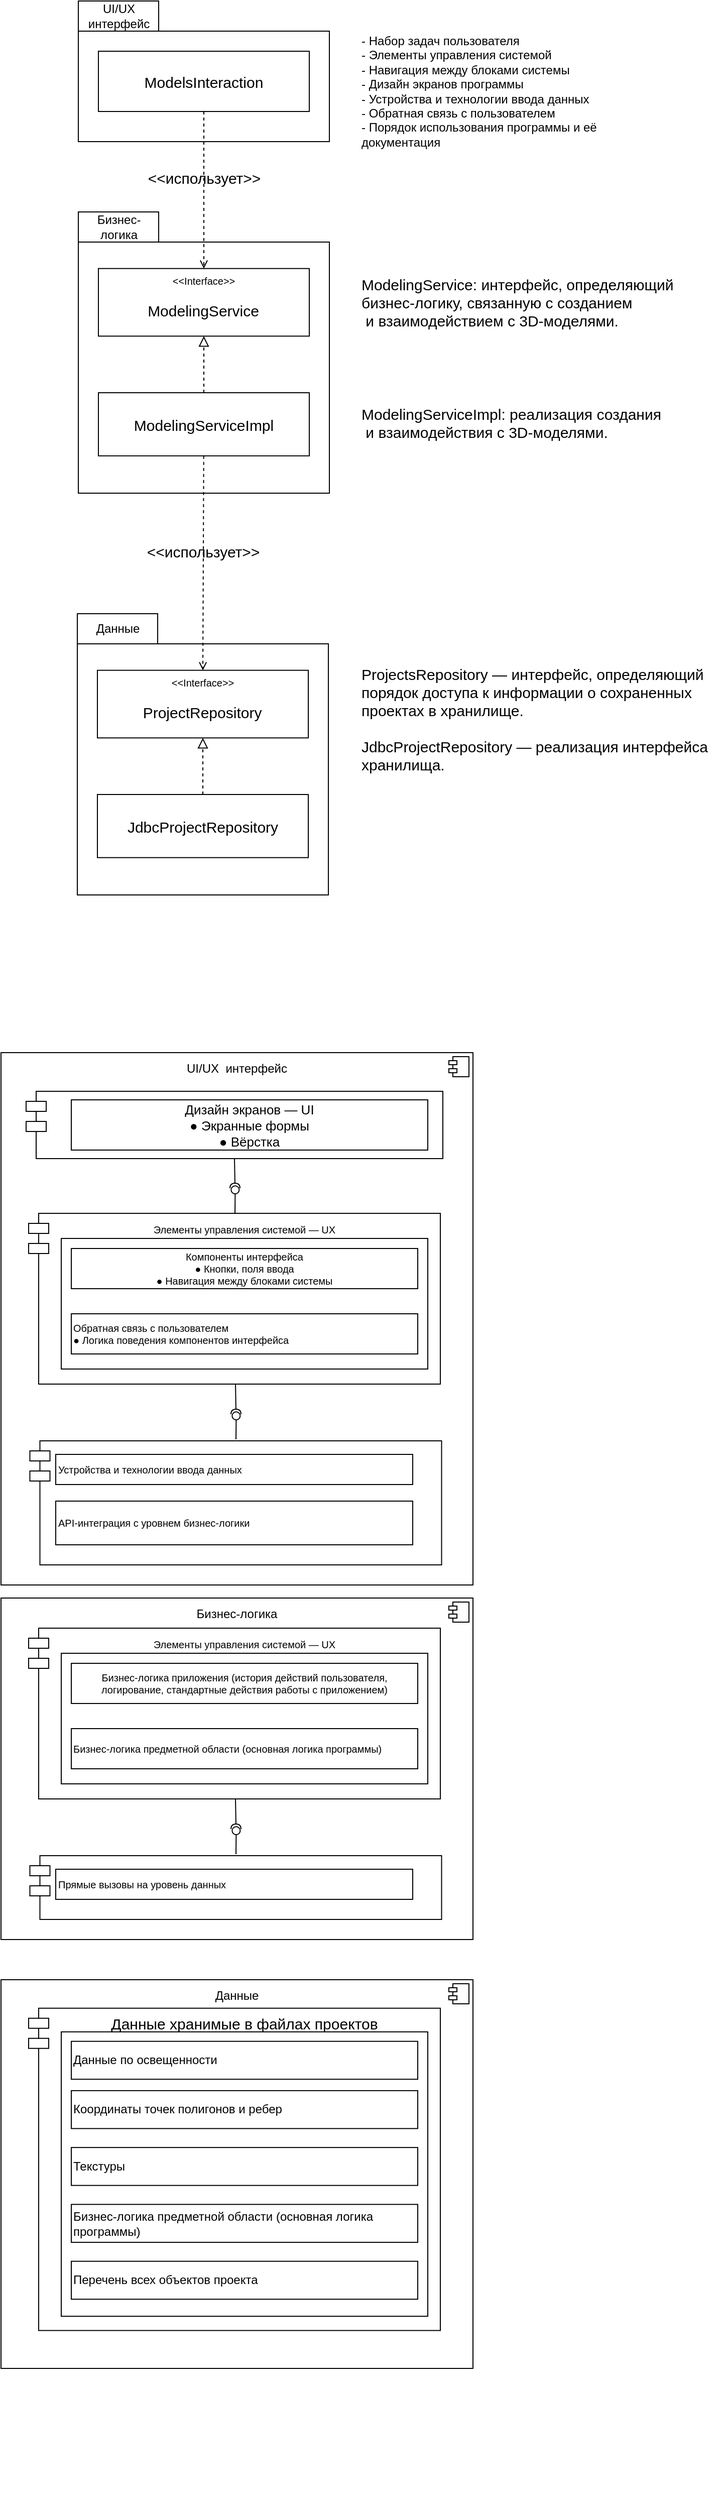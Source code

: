 <mxfile>
    <diagram id="gEnQ6wYq1LJlGPUoVU63" name="Страница 1">
        <mxGraphModel dx="1178" dy="531" grid="1" gridSize="10" guides="1" tooltips="1" connect="1" arrows="1" fold="1" page="1" pageScale="1" pageWidth="827" pageHeight="1169" math="0" shadow="0">
            <root>
                <mxCell id="0"/>
                <mxCell id="1" parent="0"/>
                <mxCell id="2" value="" style="shape=folder;fontStyle=1;tabWidth=80;tabHeight=30;tabPosition=left;html=1;boundedLbl=1;" parent="1" vertex="1">
                    <mxGeometry x="137" y="143" width="250" height="140" as="geometry"/>
                </mxCell>
                <mxCell id="3" value="ModelsInteraction" style="fontStyle=0;fontSize=15;" parent="1" vertex="1">
                    <mxGeometry x="157" y="193" width="210" height="60" as="geometry"/>
                </mxCell>
                <mxCell id="4" value="UI/UX &lt;br&gt;интерфейс" style="text;html=1;align=center;verticalAlign=middle;resizable=0;points=[];autosize=1;strokeColor=none;fillColor=none;" parent="1" vertex="1">
                    <mxGeometry x="137" y="143" width="80" height="30" as="geometry"/>
                </mxCell>
                <mxCell id="48" value="" style="group;labelPosition=center;verticalLabelPosition=top;align=center;verticalAlign=bottom;" vertex="1" connectable="0" parent="1">
                    <mxGeometry x="137" y="353" width="250" height="280" as="geometry"/>
                </mxCell>
                <mxCell id="44" value="" style="shape=folder;fontStyle=1;tabWidth=80;tabHeight=30;tabPosition=left;html=1;boundedLbl=1;" vertex="1" parent="48">
                    <mxGeometry width="250" height="280.0" as="geometry"/>
                </mxCell>
                <mxCell id="46" value="&lt;&lt;Interface&gt;&gt;" style="fontStyle=0;fontSize=10;labelPosition=center;verticalLabelPosition=middle;align=center;verticalAlign=top;" vertex="1" parent="48">
                    <mxGeometry x="20" y="56.35" width="210" height="67.31" as="geometry"/>
                </mxCell>
                <mxCell id="47" value="Бизнес-&lt;br&gt;логика" style="text;html=1;align=center;verticalAlign=middle;resizable=0;points=[];autosize=1;strokeColor=none;fillColor=none;" vertex="1" parent="48">
                    <mxGeometry x="10" width="60" height="30" as="geometry"/>
                </mxCell>
                <mxCell id="49" value="ModelingServiceImpl" style="fontStyle=0;fontSize=15;" vertex="1" parent="48">
                    <mxGeometry x="20" y="180" width="210" height="62.84" as="geometry"/>
                </mxCell>
                <mxCell id="51" value="ModelingService" style="text;html=1;align=center;verticalAlign=middle;resizable=0;points=[];autosize=1;strokeColor=none;fillColor=none;fontSize=15;" vertex="1" parent="48">
                    <mxGeometry x="59" y="88" width="130" height="20" as="geometry"/>
                </mxCell>
                <mxCell id="57" value="" style="endArrow=block;startArrow=none;endFill=0;startFill=0;endSize=8;html=1;verticalAlign=bottom;dashed=1;labelBackgroundColor=none;fontSize=15;exitX=0.5;exitY=0;exitDx=0;exitDy=0;entryX=0.5;entryY=1;entryDx=0;entryDy=0;" edge="1" parent="48" source="49" target="46">
                    <mxGeometry width="160" relative="1" as="geometry">
                        <mxPoint x="280" y="190" as="sourcePoint"/>
                        <mxPoint x="440" y="190" as="targetPoint"/>
                    </mxGeometry>
                </mxCell>
                <mxCell id="50" value="- Набор задач пользователя&lt;br style=&quot;font-size: 12px&quot;&gt;- Элементы управления системой&lt;br style=&quot;font-size: 12px&quot;&gt;- Навигация между блоками системы&lt;br style=&quot;font-size: 12px&quot;&gt;- Дизайн экранов программы&lt;br style=&quot;font-size: 12px&quot;&gt;- Устройства и технологии ввода данных&lt;br style=&quot;font-size: 12px&quot;&gt;- Обратная связь с пользователем&lt;br style=&quot;font-size: 12px&quot;&gt;- Порядок использования программы и её&lt;br style=&quot;font-size: 12px&quot;&gt;документация" style="text;html=1;align=left;verticalAlign=middle;resizable=0;points=[];autosize=1;strokeColor=none;fillColor=none;fontSize=12;" vertex="1" parent="1">
                    <mxGeometry x="417" y="173" width="250" height="120" as="geometry"/>
                </mxCell>
                <mxCell id="52" value="ModelingService: интерфейс, определяющий&lt;br&gt;бизнес-логику, связанную с созданием&lt;br&gt;&lt;div style=&quot;&quot;&gt;&lt;span&gt;&amp;nbsp;и взаимодействием с 3D-моделями.&lt;/span&gt;&lt;/div&gt;" style="text;html=1;align=left;verticalAlign=middle;resizable=0;points=[];autosize=1;strokeColor=none;fillColor=none;fontSize=15;" vertex="1" parent="1">
                    <mxGeometry x="417" y="413" width="330" height="60" as="geometry"/>
                </mxCell>
                <mxCell id="53" value="ModelingServiceImpl: реализация&amp;nbsp;создания&lt;br&gt;&lt;div&gt;&lt;span&gt;&amp;nbsp;и взаимодействия с 3D-моделями.&lt;/span&gt;&lt;/div&gt;" style="text;html=1;align=left;verticalAlign=middle;resizable=0;points=[];autosize=1;strokeColor=none;fillColor=none;fontSize=15;" vertex="1" parent="1">
                    <mxGeometry x="417" y="543" width="310" height="40" as="geometry"/>
                </mxCell>
                <mxCell id="54" value="&amp;lt;&amp;lt;использует&amp;gt;&amp;gt;" style="endArrow=open;html=1;rounded=0;align=center;verticalAlign=bottom;dashed=1;endFill=0;labelBackgroundColor=none;fontSize=15;exitX=0.5;exitY=1;exitDx=0;exitDy=0;" edge="1" parent="1" source="3" target="46">
                    <mxGeometry relative="1" as="geometry">
                        <mxPoint x="297" y="453" as="sourcePoint"/>
                        <mxPoint x="457" y="453" as="targetPoint"/>
                    </mxGeometry>
                </mxCell>
                <mxCell id="58" value="ProjectsRepository — интерфейс, определяющий&lt;br&gt;порядок доступа к информации о сохраненных &lt;br&gt;проектах в хранилище.&lt;br&gt;&lt;br&gt;JdbcProjectRepository — реализация интерфейса&lt;br&gt;хранилища.&amp;nbsp;" style="text;html=1;align=left;verticalAlign=middle;resizable=0;points=[];autosize=1;strokeColor=none;fillColor=none;fontSize=15;" vertex="1" parent="1">
                    <mxGeometry x="417" y="803" width="360" height="110" as="geometry"/>
                </mxCell>
                <mxCell id="59" value="" style="group;labelPosition=center;verticalLabelPosition=top;align=center;verticalAlign=bottom;" vertex="1" connectable="0" parent="1">
                    <mxGeometry x="136" y="753" width="250" height="280" as="geometry"/>
                </mxCell>
                <mxCell id="60" value="" style="shape=folder;fontStyle=1;tabWidth=80;tabHeight=30;tabPosition=left;html=1;boundedLbl=1;" vertex="1" parent="59">
                    <mxGeometry width="250" height="280.0" as="geometry"/>
                </mxCell>
                <mxCell id="61" value="&lt;&lt;Interface&gt;&gt;" style="fontStyle=0;fontSize=10;labelPosition=center;verticalLabelPosition=middle;align=center;verticalAlign=top;" vertex="1" parent="59">
                    <mxGeometry x="20" y="56.35" width="210" height="67.31" as="geometry"/>
                </mxCell>
                <mxCell id="62" value="Данные" style="text;html=1;align=center;verticalAlign=middle;resizable=0;points=[];autosize=1;strokeColor=none;fillColor=none;" vertex="1" parent="59">
                    <mxGeometry x="10" y="5" width="60" height="20" as="geometry"/>
                </mxCell>
                <mxCell id="63" value="JdbcProjectRepository" style="fontStyle=0;fontSize=15;" vertex="1" parent="59">
                    <mxGeometry x="20" y="180" width="210" height="62.84" as="geometry"/>
                </mxCell>
                <mxCell id="64" value="&lt;span style=&quot;text-align: left&quot;&gt;ProjectRepository&lt;/span&gt;" style="text;html=1;align=center;verticalAlign=middle;resizable=0;points=[];autosize=1;strokeColor=none;fillColor=none;fontSize=15;" vertex="1" parent="59">
                    <mxGeometry x="59" y="88" width="130" height="20" as="geometry"/>
                </mxCell>
                <mxCell id="65" value="" style="endArrow=block;startArrow=none;endFill=0;startFill=0;endSize=8;html=1;verticalAlign=bottom;dashed=1;labelBackgroundColor=none;fontSize=15;exitX=0.5;exitY=0;exitDx=0;exitDy=0;entryX=0.5;entryY=1;entryDx=0;entryDy=0;" edge="1" parent="59" source="63" target="61">
                    <mxGeometry width="160" relative="1" as="geometry">
                        <mxPoint x="280" y="190" as="sourcePoint"/>
                        <mxPoint x="440" y="190" as="targetPoint"/>
                    </mxGeometry>
                </mxCell>
                <mxCell id="68" value="&amp;lt;&amp;lt;использует&amp;gt;&amp;gt;" style="endArrow=open;html=1;rounded=0;align=center;verticalAlign=bottom;dashed=1;endFill=0;labelBackgroundColor=none;fontSize=15;entryX=0.5;entryY=0;entryDx=0;entryDy=0;" edge="1" parent="1" source="49" target="61">
                    <mxGeometry relative="1" as="geometry">
                        <mxPoint x="267" y="713" as="sourcePoint"/>
                        <mxPoint x="327" y="723" as="targetPoint"/>
                    </mxGeometry>
                </mxCell>
                <mxCell id="105" value="" style="group" vertex="1" connectable="0" parent="1">
                    <mxGeometry x="60" y="1190" width="470" height="530" as="geometry"/>
                </mxCell>
                <mxCell id="80" value="&lt;p style=&quot;margin: 0px ; margin-top: 6px ; text-align: center&quot;&gt;&lt;span style=&quot;font-size: 12px&quot;&gt;UI/UX&amp;nbsp;&amp;nbsp;&lt;/span&gt;&lt;span style=&quot;font-size: 12px&quot;&gt;интерфейс&lt;/span&gt;&lt;br&gt;&lt;/p&gt;" style="align=left;overflow=fill;html=1;dropTarget=0;fontSize=15;" vertex="1" parent="105">
                    <mxGeometry width="470" height="530" as="geometry"/>
                </mxCell>
                <mxCell id="81" value="" style="shape=component;jettyWidth=8;jettyHeight=4;fontSize=15;" vertex="1" parent="80">
                    <mxGeometry x="1" width="20" height="20" relative="1" as="geometry">
                        <mxPoint x="-24" y="4" as="offset"/>
                    </mxGeometry>
                </mxCell>
                <mxCell id="79" value="" style="shape=module;align=left;spacingLeft=20;align=center;verticalAlign=top;fontSize=14;" vertex="1" parent="105">
                    <mxGeometry x="25" y="38.5" width="415" height="67" as="geometry"/>
                </mxCell>
                <mxCell id="82" value="" style="shape=module;align=left;spacingLeft=20;align=center;verticalAlign=top;fontSize=15;" vertex="1" parent="105">
                    <mxGeometry x="27.5" y="160" width="410" height="170" as="geometry"/>
                </mxCell>
                <mxCell id="12" value="" style="group" parent="105" vertex="1" connectable="0">
                    <mxGeometry x="85" y="205" width="340" height="130" as="geometry"/>
                </mxCell>
                <mxCell id="7" value="Элементы управления системой — UX" style="fontStyle=0;fontSize=10;horizontal=1;labelPosition=center;verticalLabelPosition=top;align=center;verticalAlign=bottom;" parent="12" vertex="1">
                    <mxGeometry x="-25" y="-20" width="365" height="130" as="geometry"/>
                </mxCell>
                <mxCell id="9" value="Компоненты интерфейса&#10;● Кнопки, поля ввода&#10;● Навигация между блоками системы" style="fontStyle=0;fontSize=10;fillColor=default;whiteSpace=wrap;align=center;" parent="12" vertex="1">
                    <mxGeometry x="-15" y="-10" width="345" height="40" as="geometry"/>
                </mxCell>
                <mxCell id="10" value="Обратная связь с пользователем&#10;● Логика поведения компонентов интерфейса" style="fontStyle=0;fontSize=10;fillColor=default;whiteSpace=wrap;align=left;" parent="12" vertex="1">
                    <mxGeometry x="-15" y="55" width="345" height="40" as="geometry"/>
                </mxCell>
                <mxCell id="5" value="Дизайн экранов — UI&#10;● Экранные формы&#10;● Вёрстка" style="fontStyle=0;align=center;fillColor=default;fontSize=13;" parent="105" vertex="1">
                    <mxGeometry x="70" y="47" width="355" height="50" as="geometry"/>
                </mxCell>
                <mxCell id="95" value="" style="group" vertex="1" connectable="0" parent="105">
                    <mxGeometry x="214.5" y="117.5" width="36.5" height="42.5" as="geometry"/>
                </mxCell>
                <mxCell id="90" value="" style="group;rotation=90;" vertex="1" connectable="0" parent="95">
                    <mxGeometry x="3" y="-3" width="30.5" height="36.5" as="geometry"/>
                </mxCell>
                <mxCell id="92" value="" style="shape=requiredInterface;html=1;fontSize=11;align=center;fillColor=none;points=[];aspect=fixed;resizable=0;verticalAlign=bottom;labelPosition=center;verticalLabelPosition=top;flipH=1;rotation=90;" vertex="1" parent="90">
                    <mxGeometry x="13" y="13" width="5" height="10" as="geometry"/>
                </mxCell>
                <mxCell id="93" value="" style="group;rotation=-90;" vertex="1" connectable="0" parent="90">
                    <mxGeometry x="0.87" y="29.12" width="29.25" height="8" as="geometry"/>
                </mxCell>
                <mxCell id="74" value="" style="ellipse;html=1;fontSize=11;align=center;fillColor=none;points=[];aspect=fixed;resizable=0;verticalAlign=bottom;labelPosition=center;verticalLabelPosition=top;flipH=1;rotation=-90;" vertex="1" parent="93">
                    <mxGeometry x="10.814" y="-11" width="8" height="8" as="geometry"/>
                </mxCell>
                <mxCell id="73" value="" style="endArrow=none;html=1;rounded=0;align=center;verticalAlign=top;endFill=0;labelBackgroundColor=none;endSize=2;fontSize=15;" edge="1" target="74" parent="95">
                    <mxGeometry relative="1" as="geometry">
                        <mxPoint x="18.5" y="42.5" as="sourcePoint"/>
                        <Array as="points"/>
                    </mxGeometry>
                </mxCell>
                <mxCell id="97" value="" style="group" vertex="1" connectable="0" parent="105">
                    <mxGeometry x="215.5" y="342.5" width="36.5" height="42.5" as="geometry"/>
                </mxCell>
                <mxCell id="98" value="" style="group;rotation=90;" vertex="1" connectable="0" parent="97">
                    <mxGeometry x="3" y="-3" width="30.5" height="36.5" as="geometry"/>
                </mxCell>
                <mxCell id="99" value="" style="shape=requiredInterface;html=1;fontSize=11;align=center;fillColor=none;points=[];aspect=fixed;resizable=0;verticalAlign=bottom;labelPosition=center;verticalLabelPosition=top;flipH=1;rotation=90;" vertex="1" parent="98">
                    <mxGeometry x="13" y="13" width="5" height="10" as="geometry"/>
                </mxCell>
                <mxCell id="100" value="" style="group;rotation=-90;" vertex="1" connectable="0" parent="98">
                    <mxGeometry x="0.87" y="29.12" width="29.25" height="8" as="geometry"/>
                </mxCell>
                <mxCell id="101" value="" style="ellipse;html=1;fontSize=11;align=center;fillColor=none;points=[];aspect=fixed;resizable=0;verticalAlign=bottom;labelPosition=center;verticalLabelPosition=top;flipH=1;rotation=-90;" vertex="1" parent="100">
                    <mxGeometry x="10.814" y="-11" width="8" height="8" as="geometry"/>
                </mxCell>
                <mxCell id="102" value="" style="endArrow=none;html=1;rounded=0;align=center;verticalAlign=top;endFill=0;labelBackgroundColor=none;endSize=2;fontSize=15;" edge="1" parent="97" target="101">
                    <mxGeometry relative="1" as="geometry">
                        <mxPoint x="18.5" y="42.5" as="sourcePoint"/>
                        <Array as="points"/>
                    </mxGeometry>
                </mxCell>
                <mxCell id="103" value="" style="endArrow=none;html=1;rounded=0;align=center;verticalAlign=top;endFill=0;labelBackgroundColor=none;endSize=2;fontSize=15;exitX=0.5;exitY=1;exitDx=0;exitDy=0;" edge="1" parent="97" target="99">
                    <mxGeometry relative="1" as="geometry">
                        <mxPoint x="18" y="-13" as="sourcePoint"/>
                    </mxGeometry>
                </mxCell>
                <mxCell id="104" value="" style="shape=module;align=left;spacingLeft=20;align=center;verticalAlign=top;fontSize=15;" vertex="1" parent="105">
                    <mxGeometry x="28.75" y="386.5" width="410" height="123.5" as="geometry"/>
                </mxCell>
                <mxCell id="8" value="Устройства и технологии ввода данных" style="fontStyle=0;align=left;fontSize=10;whiteSpace=wrap;" parent="105" vertex="1">
                    <mxGeometry x="54.5" y="400" width="355.5" height="30" as="geometry"/>
                </mxCell>
                <mxCell id="11" value="API-интеграция с уровнем бизнес-логики" style="fontStyle=0;align=left;fontSize=10;whiteSpace=wrap;" parent="105" vertex="1">
                    <mxGeometry x="54.5" y="446.5" width="355.5" height="43.5" as="geometry"/>
                </mxCell>
                <mxCell id="91" value="" style="endArrow=none;html=1;rounded=0;align=center;verticalAlign=top;endFill=0;labelBackgroundColor=none;endSize=2;fontSize=15;exitX=0.5;exitY=1;exitDx=0;exitDy=0;" edge="1" parent="105" target="92" source="79">
                    <mxGeometry relative="1" as="geometry">
                        <mxPoint x="-507.5" y="504.5" as="sourcePoint"/>
                    </mxGeometry>
                </mxCell>
                <mxCell id="106" value="" style="group" vertex="1" connectable="0" parent="1">
                    <mxGeometry x="60" y="1720" width="470" height="910" as="geometry"/>
                </mxCell>
                <mxCell id="133" value="" style="group" vertex="1" connectable="0" parent="106">
                    <mxGeometry y="13" width="470" height="340" as="geometry"/>
                </mxCell>
                <mxCell id="107" value="&lt;p style=&quot;margin: 0px ; margin-top: 6px ; text-align: center&quot;&gt;&lt;span style=&quot;font-size: 12px&quot;&gt;Бизнес-логика&lt;/span&gt;&lt;/p&gt;" style="align=left;overflow=fill;html=1;dropTarget=0;fontSize=15;" vertex="1" parent="133">
                    <mxGeometry width="470" height="340" as="geometry"/>
                </mxCell>
                <mxCell id="108" value="" style="shape=component;jettyWidth=8;jettyHeight=4;fontSize=15;" vertex="1" parent="107">
                    <mxGeometry x="1" width="20" height="20" relative="1" as="geometry">
                        <mxPoint x="-24" y="4" as="offset"/>
                    </mxGeometry>
                </mxCell>
                <mxCell id="110" value="" style="shape=module;align=left;spacingLeft=20;align=center;verticalAlign=top;fontSize=15;" vertex="1" parent="133">
                    <mxGeometry x="27.5" y="30" width="410" height="170" as="geometry"/>
                </mxCell>
                <mxCell id="111" value="" style="group" vertex="1" connectable="0" parent="133">
                    <mxGeometry x="85" y="75" width="340" height="130" as="geometry"/>
                </mxCell>
                <mxCell id="112" value="Элементы управления системой — UX" style="fontStyle=0;fontSize=10;horizontal=1;labelPosition=center;verticalLabelPosition=top;align=center;verticalAlign=bottom;" vertex="1" parent="111">
                    <mxGeometry x="-25" y="-20" width="365" height="130" as="geometry"/>
                </mxCell>
                <mxCell id="113" value="Бизнес-логика приложения (история действий пользователя, логирование, стандартные действия работы с приложением)" style="fontStyle=0;fontSize=10;fillColor=default;whiteSpace=wrap;align=center;" vertex="1" parent="111">
                    <mxGeometry x="-15" y="-10" width="345" height="40" as="geometry"/>
                </mxCell>
                <mxCell id="114" value="Бизнес-логика предметной области (основная логика программы)" style="fontStyle=0;fontSize=10;fillColor=default;whiteSpace=wrap;align=left;" vertex="1" parent="111">
                    <mxGeometry x="-15" y="55" width="345" height="40" as="geometry"/>
                </mxCell>
                <mxCell id="122" value="" style="group" vertex="1" connectable="0" parent="133">
                    <mxGeometry x="215.5" y="212.5" width="36.5" height="42.5" as="geometry"/>
                </mxCell>
                <mxCell id="123" value="" style="group;rotation=90;" vertex="1" connectable="0" parent="122">
                    <mxGeometry x="3" y="-3" width="30.5" height="36.5" as="geometry"/>
                </mxCell>
                <mxCell id="124" value="" style="shape=requiredInterface;html=1;fontSize=11;align=center;fillColor=none;points=[];aspect=fixed;resizable=0;verticalAlign=bottom;labelPosition=center;verticalLabelPosition=top;flipH=1;rotation=90;" vertex="1" parent="123">
                    <mxGeometry x="13" y="13" width="5" height="10" as="geometry"/>
                </mxCell>
                <mxCell id="125" value="" style="group;rotation=-90;" vertex="1" connectable="0" parent="123">
                    <mxGeometry x="0.87" y="29.12" width="29.25" height="8" as="geometry"/>
                </mxCell>
                <mxCell id="126" value="" style="ellipse;html=1;fontSize=11;align=center;fillColor=none;points=[];aspect=fixed;resizable=0;verticalAlign=bottom;labelPosition=center;verticalLabelPosition=top;flipH=1;rotation=-90;" vertex="1" parent="125">
                    <mxGeometry x="10.814" y="-11" width="8" height="8" as="geometry"/>
                </mxCell>
                <mxCell id="127" value="" style="endArrow=none;html=1;rounded=0;align=center;verticalAlign=top;endFill=0;labelBackgroundColor=none;endSize=2;fontSize=15;" edge="1" parent="122" target="126">
                    <mxGeometry relative="1" as="geometry">
                        <mxPoint x="18.5" y="42.5" as="sourcePoint"/>
                        <Array as="points"/>
                    </mxGeometry>
                </mxCell>
                <mxCell id="128" value="" style="endArrow=none;html=1;rounded=0;align=center;verticalAlign=top;endFill=0;labelBackgroundColor=none;endSize=2;fontSize=15;exitX=0.5;exitY=1;exitDx=0;exitDy=0;" edge="1" parent="122" target="124">
                    <mxGeometry relative="1" as="geometry">
                        <mxPoint x="18" y="-13" as="sourcePoint"/>
                    </mxGeometry>
                </mxCell>
                <mxCell id="129" value="" style="shape=module;align=left;spacingLeft=20;align=center;verticalAlign=top;fontSize=15;" vertex="1" parent="133">
                    <mxGeometry x="28.75" y="256.5" width="410" height="63.5" as="geometry"/>
                </mxCell>
                <mxCell id="130" value="Прямые вызовы на уровень данных" style="fontStyle=0;align=left;fontSize=10;whiteSpace=wrap;" vertex="1" parent="133">
                    <mxGeometry x="54.5" y="270" width="355.5" height="30" as="geometry"/>
                </mxCell>
                <mxCell id="134" value="" style="group" vertex="1" connectable="0" parent="106">
                    <mxGeometry y="380" width="470" height="530" as="geometry"/>
                </mxCell>
                <mxCell id="135" value="" style="group" vertex="1" connectable="0" parent="134">
                    <mxGeometry y="13" width="470" height="387" as="geometry"/>
                </mxCell>
                <mxCell id="136" value="&lt;p style=&quot;margin: 0px ; margin-top: 6px ; text-align: center&quot;&gt;&lt;span style=&quot;font-size: 12px&quot;&gt;Данные&lt;/span&gt;&lt;/p&gt;" style="align=left;overflow=fill;html=1;dropTarget=0;fontSize=15;" vertex="1" parent="135">
                    <mxGeometry width="470" height="387" as="geometry"/>
                </mxCell>
                <mxCell id="137" value="" style="shape=component;jettyWidth=8;jettyHeight=4;fontSize=15;" vertex="1" parent="136">
                    <mxGeometry x="1" width="20" height="20" relative="1" as="geometry">
                        <mxPoint x="-24" y="4" as="offset"/>
                    </mxGeometry>
                </mxCell>
                <mxCell id="138" value="Данные хранимые в файлах проектов" style="shape=module;align=left;spacingLeft=20;align=center;verticalAlign=top;fontSize=15;" vertex="1" parent="135">
                    <mxGeometry x="27.5" y="28.317" width="410" height="320.927" as="geometry"/>
                </mxCell>
                <mxCell id="139" value="" style="group" vertex="1" connectable="0" parent="135">
                    <mxGeometry x="85" y="70.793" width="340" height="264.293" as="geometry"/>
                </mxCell>
                <mxCell id="140" value="" style="fontStyle=0;fontSize=10;horizontal=1;labelPosition=center;verticalLabelPosition=top;align=center;verticalAlign=bottom;" vertex="1" parent="139">
                    <mxGeometry x="-25" y="-18.878" width="365" height="283.171" as="geometry"/>
                </mxCell>
                <mxCell id="141" value="Данные по освещенности" style="fontStyle=0;fontSize=12;fillColor=default;whiteSpace=wrap;align=left;" vertex="1" parent="139">
                    <mxGeometry x="-15" y="-9.439" width="345" height="37.756" as="geometry"/>
                </mxCell>
                <mxCell id="142" value="Координаты точек полигонов и ребер" style="fontStyle=0;fontSize=12;fillColor=default;whiteSpace=wrap;align=left;" vertex="1" parent="139">
                    <mxGeometry x="-15" y="39.644" width="345" height="37.756" as="geometry"/>
                </mxCell>
                <mxCell id="152" value="Текстуры" style="fontStyle=0;fontSize=12;fillColor=default;whiteSpace=wrap;align=left;" vertex="1" parent="139">
                    <mxGeometry x="-15" y="96.278" width="345" height="37.756" as="geometry"/>
                </mxCell>
                <mxCell id="153" value="Бизнес-логика предметной области (основная логика программы)" style="fontStyle=0;fontSize=12;fillColor=default;whiteSpace=wrap;align=left;" vertex="1" parent="139">
                    <mxGeometry x="-15" y="152.912" width="345" height="37.756" as="geometry"/>
                </mxCell>
                <mxCell id="154" value="Перечень всех объектов проекта" style="fontStyle=0;fontSize=12;fillColor=default;whiteSpace=wrap;align=left;" vertex="1" parent="139">
                    <mxGeometry x="-15" y="209.546" width="345" height="37.756" as="geometry"/>
                </mxCell>
            </root>
        </mxGraphModel>
    </diagram>
</mxfile>